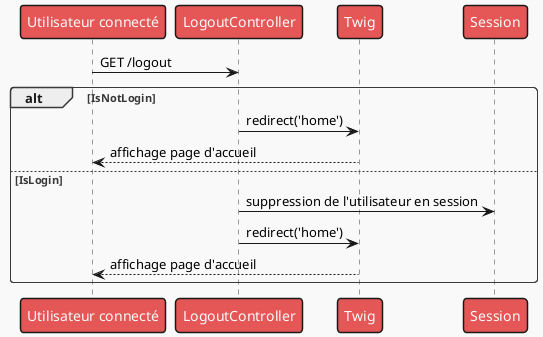 @startuml

!theme mars

Person as "Utilisateur connecté" -> LogoutController : GET /logout
alt IsNotLogin
LogoutController -> Twig : redirect('home')
Twig --> Person : affichage page d'accueil
else IsLogin
LogoutController -> Session : suppression de l'utilisateur en session
LogoutController -> Twig : redirect('home')
Twig --> Person : affichage page d'accueil
end
@enduml